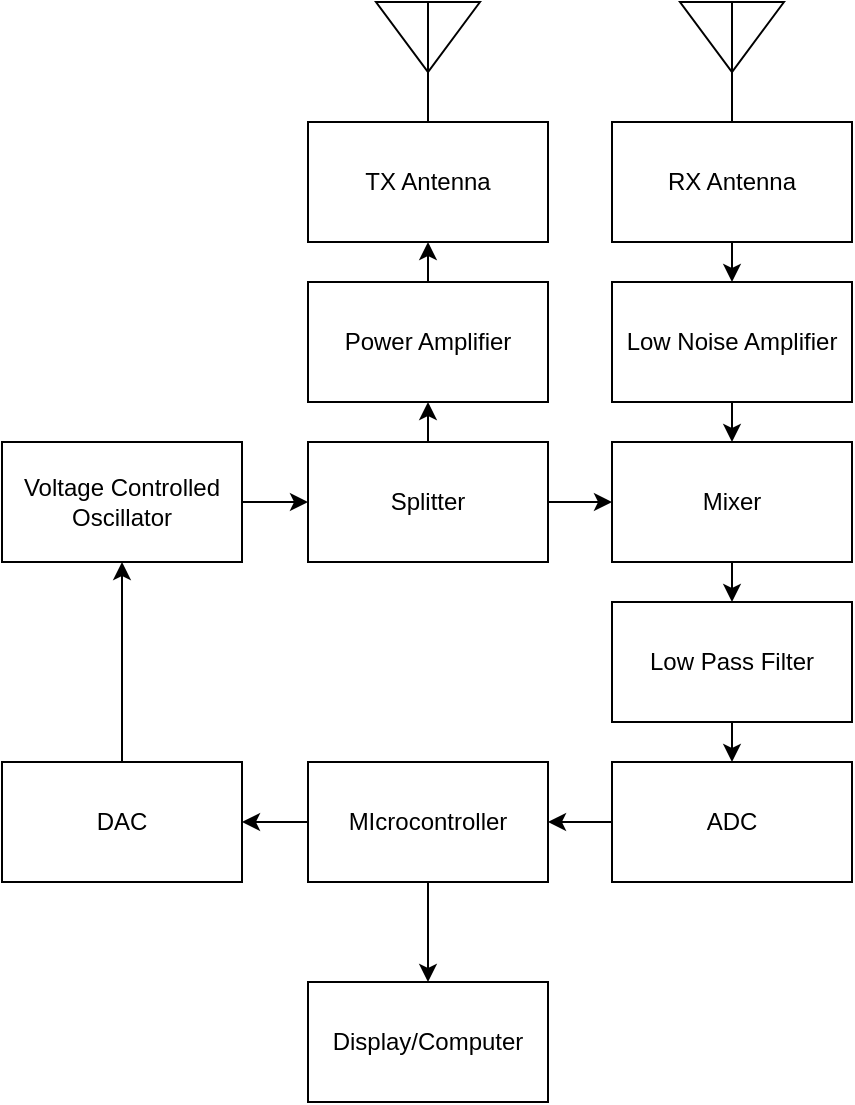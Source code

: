 <mxfile version="27.0.5">
  <diagram name="Page-1" id="21WMXhzJ2zg-fwKHLCzv">
    <mxGraphModel dx="1042" dy="658" grid="1" gridSize="10" guides="1" tooltips="1" connect="1" arrows="1" fold="1" page="1" pageScale="1" pageWidth="850" pageHeight="1100" math="0" shadow="0">
      <root>
        <mxCell id="0" />
        <mxCell id="1" parent="0" />
        <mxCell id="iGaR8D7he8wnewN5H0VT-11" style="edgeStyle=orthogonalEdgeStyle;rounded=0;orthogonalLoop=1;jettySize=auto;html=1;exitX=0.5;exitY=1;exitDx=0;exitDy=0;entryX=0.5;entryY=0;entryDx=0;entryDy=0;" parent="1" source="iGaR8D7he8wnewN5H0VT-1" target="iGaR8D7he8wnewN5H0VT-4" edge="1">
          <mxGeometry relative="1" as="geometry" />
        </mxCell>
        <mxCell id="iGaR8D7he8wnewN5H0VT-1" value="RX Antenna" style="rounded=0;whiteSpace=wrap;html=1;" parent="1" vertex="1">
          <mxGeometry x="510" y="150" width="120" height="60" as="geometry" />
        </mxCell>
        <mxCell id="iGaR8D7he8wnewN5H0VT-2" value="TX Antenna" style="rounded=0;whiteSpace=wrap;html=1;" parent="1" vertex="1">
          <mxGeometry x="358" y="150" width="120" height="60" as="geometry" />
        </mxCell>
        <mxCell id="3TPcWLnSbFzit0vJXgTz-1" value="" style="edgeStyle=orthogonalEdgeStyle;rounded=0;orthogonalLoop=1;jettySize=auto;html=1;" edge="1" parent="1" source="iGaR8D7he8wnewN5H0VT-3" target="iGaR8D7he8wnewN5H0VT-5">
          <mxGeometry relative="1" as="geometry" />
        </mxCell>
        <mxCell id="iGaR8D7he8wnewN5H0VT-3" value="DAC" style="rounded=0;whiteSpace=wrap;html=1;" parent="1" vertex="1">
          <mxGeometry x="205" y="470" width="120" height="60" as="geometry" />
        </mxCell>
        <mxCell id="iGaR8D7he8wnewN5H0VT-12" style="edgeStyle=orthogonalEdgeStyle;rounded=0;orthogonalLoop=1;jettySize=auto;html=1;exitX=0.5;exitY=1;exitDx=0;exitDy=0;entryX=0.5;entryY=0;entryDx=0;entryDy=0;" parent="1" source="iGaR8D7he8wnewN5H0VT-4" target="iGaR8D7he8wnewN5H0VT-6" edge="1">
          <mxGeometry relative="1" as="geometry" />
        </mxCell>
        <mxCell id="iGaR8D7he8wnewN5H0VT-4" value="Low Noise Amplifier" style="rounded=0;whiteSpace=wrap;html=1;" parent="1" vertex="1">
          <mxGeometry x="510" y="230" width="120" height="60" as="geometry" />
        </mxCell>
        <mxCell id="iGaR8D7he8wnewN5H0VT-24" style="edgeStyle=orthogonalEdgeStyle;rounded=0;orthogonalLoop=1;jettySize=auto;html=1;exitX=1;exitY=0.5;exitDx=0;exitDy=0;entryX=0;entryY=0.5;entryDx=0;entryDy=0;" parent="1" source="iGaR8D7he8wnewN5H0VT-5" target="iGaR8D7he8wnewN5H0VT-23" edge="1">
          <mxGeometry relative="1" as="geometry" />
        </mxCell>
        <mxCell id="iGaR8D7he8wnewN5H0VT-5" value="Voltage Controlled Oscillator" style="whiteSpace=wrap;html=1;" parent="1" vertex="1">
          <mxGeometry x="205" y="310" width="120" height="60" as="geometry" />
        </mxCell>
        <mxCell id="iGaR8D7he8wnewN5H0VT-21" style="edgeStyle=orthogonalEdgeStyle;rounded=0;orthogonalLoop=1;jettySize=auto;html=1;exitX=0.5;exitY=1;exitDx=0;exitDy=0;entryX=0.5;entryY=0;entryDx=0;entryDy=0;" parent="1" source="iGaR8D7he8wnewN5H0VT-6" target="iGaR8D7he8wnewN5H0VT-20" edge="1">
          <mxGeometry relative="1" as="geometry" />
        </mxCell>
        <mxCell id="iGaR8D7he8wnewN5H0VT-6" value="Mixer" style="whiteSpace=wrap;html=1;" parent="1" vertex="1">
          <mxGeometry x="510" y="310" width="120" height="60" as="geometry" />
        </mxCell>
        <mxCell id="3TPcWLnSbFzit0vJXgTz-5" value="" style="edgeStyle=orthogonalEdgeStyle;rounded=0;orthogonalLoop=1;jettySize=auto;html=1;" edge="1" parent="1" source="iGaR8D7he8wnewN5H0VT-13" target="3TPcWLnSbFzit0vJXgTz-2">
          <mxGeometry relative="1" as="geometry" />
        </mxCell>
        <mxCell id="iGaR8D7he8wnewN5H0VT-13" value="ADC" style="rounded=0;whiteSpace=wrap;html=1;" parent="1" vertex="1">
          <mxGeometry x="510" y="470" width="120" height="60" as="geometry" />
        </mxCell>
        <mxCell id="iGaR8D7he8wnewN5H0VT-15" value="Display/Computer" style="rounded=0;whiteSpace=wrap;html=1;" parent="1" vertex="1">
          <mxGeometry x="358" y="580" width="120" height="60" as="geometry" />
        </mxCell>
        <mxCell id="iGaR8D7he8wnewN5H0VT-27" style="edgeStyle=orthogonalEdgeStyle;rounded=0;orthogonalLoop=1;jettySize=auto;html=1;exitX=0.5;exitY=0;exitDx=0;exitDy=0;entryX=0.5;entryY=1;entryDx=0;entryDy=0;" parent="1" source="iGaR8D7he8wnewN5H0VT-19" target="iGaR8D7he8wnewN5H0VT-2" edge="1">
          <mxGeometry relative="1" as="geometry" />
        </mxCell>
        <mxCell id="iGaR8D7he8wnewN5H0VT-19" value="Power Amplifier" style="whiteSpace=wrap;html=1;" parent="1" vertex="1">
          <mxGeometry x="358" y="230" width="120" height="60" as="geometry" />
        </mxCell>
        <mxCell id="iGaR8D7he8wnewN5H0VT-22" style="edgeStyle=orthogonalEdgeStyle;rounded=0;orthogonalLoop=1;jettySize=auto;html=1;exitX=0.5;exitY=1;exitDx=0;exitDy=0;entryX=0.5;entryY=0;entryDx=0;entryDy=0;" parent="1" source="iGaR8D7he8wnewN5H0VT-20" target="iGaR8D7he8wnewN5H0VT-13" edge="1">
          <mxGeometry relative="1" as="geometry" />
        </mxCell>
        <mxCell id="iGaR8D7he8wnewN5H0VT-20" value="Low Pass Filter" style="whiteSpace=wrap;html=1;" parent="1" vertex="1">
          <mxGeometry x="510" y="390" width="120" height="60" as="geometry" />
        </mxCell>
        <mxCell id="iGaR8D7he8wnewN5H0VT-25" style="edgeStyle=orthogonalEdgeStyle;rounded=0;orthogonalLoop=1;jettySize=auto;html=1;exitX=0.5;exitY=0;exitDx=0;exitDy=0;entryX=0.5;entryY=1;entryDx=0;entryDy=0;" parent="1" source="iGaR8D7he8wnewN5H0VT-23" target="iGaR8D7he8wnewN5H0VT-19" edge="1">
          <mxGeometry relative="1" as="geometry" />
        </mxCell>
        <mxCell id="iGaR8D7he8wnewN5H0VT-26" style="edgeStyle=orthogonalEdgeStyle;rounded=0;orthogonalLoop=1;jettySize=auto;html=1;exitX=1;exitY=0.5;exitDx=0;exitDy=0;entryX=0;entryY=0.5;entryDx=0;entryDy=0;" parent="1" source="iGaR8D7he8wnewN5H0VT-23" target="iGaR8D7he8wnewN5H0VT-6" edge="1">
          <mxGeometry relative="1" as="geometry" />
        </mxCell>
        <mxCell id="iGaR8D7he8wnewN5H0VT-23" value="Splitter" style="whiteSpace=wrap;html=1;" parent="1" vertex="1">
          <mxGeometry x="358" y="310" width="120" height="60" as="geometry" />
        </mxCell>
        <mxCell id="3TPcWLnSbFzit0vJXgTz-4" value="" style="edgeStyle=orthogonalEdgeStyle;rounded=0;orthogonalLoop=1;jettySize=auto;html=1;" edge="1" parent="1" source="3TPcWLnSbFzit0vJXgTz-2" target="iGaR8D7he8wnewN5H0VT-3">
          <mxGeometry relative="1" as="geometry" />
        </mxCell>
        <mxCell id="3TPcWLnSbFzit0vJXgTz-6" value="" style="edgeStyle=orthogonalEdgeStyle;rounded=0;orthogonalLoop=1;jettySize=auto;html=1;" edge="1" parent="1" source="3TPcWLnSbFzit0vJXgTz-2" target="iGaR8D7he8wnewN5H0VT-15">
          <mxGeometry relative="1" as="geometry" />
        </mxCell>
        <mxCell id="3TPcWLnSbFzit0vJXgTz-2" value="MIcrocontroller" style="whiteSpace=wrap;html=1;" vertex="1" parent="1">
          <mxGeometry x="358" y="470" width="120" height="60" as="geometry" />
        </mxCell>
        <mxCell id="3TPcWLnSbFzit0vJXgTz-7" value="" style="triangle;whiteSpace=wrap;html=1;direction=south;" vertex="1" parent="1">
          <mxGeometry x="392" y="90" width="52" height="35" as="geometry" />
        </mxCell>
        <mxCell id="3TPcWLnSbFzit0vJXgTz-10" value="" style="endArrow=none;html=1;rounded=0;entryX=0;entryY=0.5;entryDx=0;entryDy=0;" edge="1" parent="1" target="3TPcWLnSbFzit0vJXgTz-7">
          <mxGeometry width="50" height="50" relative="1" as="geometry">
            <mxPoint x="418" y="150" as="sourcePoint" />
            <mxPoint x="418" y="90" as="targetPoint" />
          </mxGeometry>
        </mxCell>
        <mxCell id="3TPcWLnSbFzit0vJXgTz-11" value="" style="triangle;whiteSpace=wrap;html=1;direction=south;" vertex="1" parent="1">
          <mxGeometry x="544" y="90" width="52" height="35" as="geometry" />
        </mxCell>
        <mxCell id="3TPcWLnSbFzit0vJXgTz-12" value="" style="endArrow=none;html=1;rounded=0;entryX=0;entryY=0.5;entryDx=0;entryDy=0;" edge="1" parent="1" target="3TPcWLnSbFzit0vJXgTz-11">
          <mxGeometry width="50" height="50" relative="1" as="geometry">
            <mxPoint x="570" y="150" as="sourcePoint" />
            <mxPoint x="570" y="90" as="targetPoint" />
          </mxGeometry>
        </mxCell>
      </root>
    </mxGraphModel>
  </diagram>
</mxfile>
